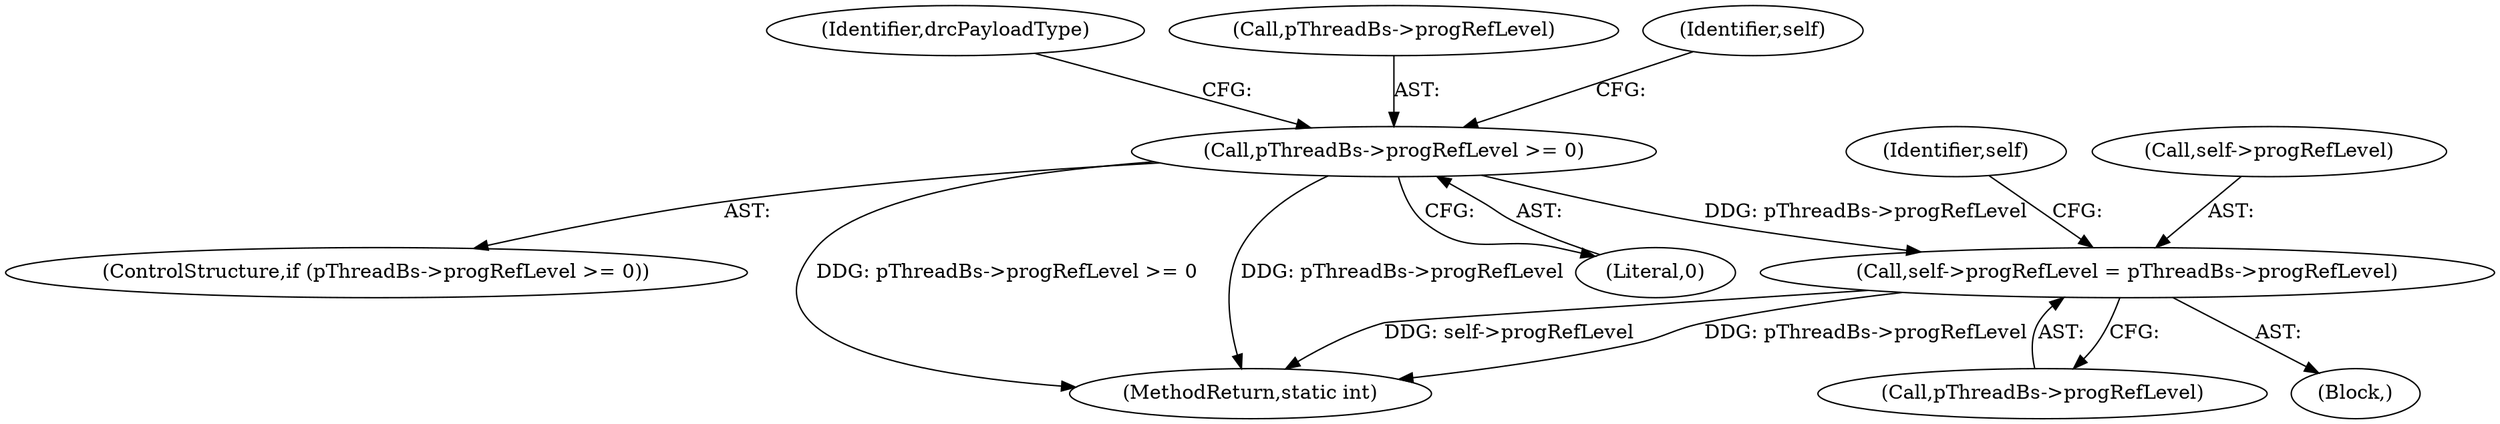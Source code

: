 digraph "0_Android_5d4405f601fa11a8955fd7611532c982420e4206@API" {
"1000548" [label="(Call,self->progRefLevel = pThreadBs->progRefLevel)"];
"1000542" [label="(Call,pThreadBs->progRefLevel >= 0)"];
"1000546" [label="(Literal,0)"];
"1000542" [label="(Call,pThreadBs->progRefLevel >= 0)"];
"1000567" [label="(Identifier,drcPayloadType)"];
"1000557" [label="(Identifier,self)"];
"1000541" [label="(ControlStructure,if (pThreadBs->progRefLevel >= 0))"];
"1000547" [label="(Block,)"];
"1000548" [label="(Call,self->progRefLevel = pThreadBs->progRefLevel)"];
"1000543" [label="(Call,pThreadBs->progRefLevel)"];
"1000550" [label="(Identifier,self)"];
"1000552" [label="(Call,pThreadBs->progRefLevel)"];
"1000660" [label="(MethodReturn,static int)"];
"1000549" [label="(Call,self->progRefLevel)"];
"1000548" -> "1000547"  [label="AST: "];
"1000548" -> "1000552"  [label="CFG: "];
"1000549" -> "1000548"  [label="AST: "];
"1000552" -> "1000548"  [label="AST: "];
"1000557" -> "1000548"  [label="CFG: "];
"1000548" -> "1000660"  [label="DDG: self->progRefLevel"];
"1000548" -> "1000660"  [label="DDG: pThreadBs->progRefLevel"];
"1000542" -> "1000548"  [label="DDG: pThreadBs->progRefLevel"];
"1000542" -> "1000541"  [label="AST: "];
"1000542" -> "1000546"  [label="CFG: "];
"1000543" -> "1000542"  [label="AST: "];
"1000546" -> "1000542"  [label="AST: "];
"1000550" -> "1000542"  [label="CFG: "];
"1000567" -> "1000542"  [label="CFG: "];
"1000542" -> "1000660"  [label="DDG: pThreadBs->progRefLevel >= 0"];
"1000542" -> "1000660"  [label="DDG: pThreadBs->progRefLevel"];
}

